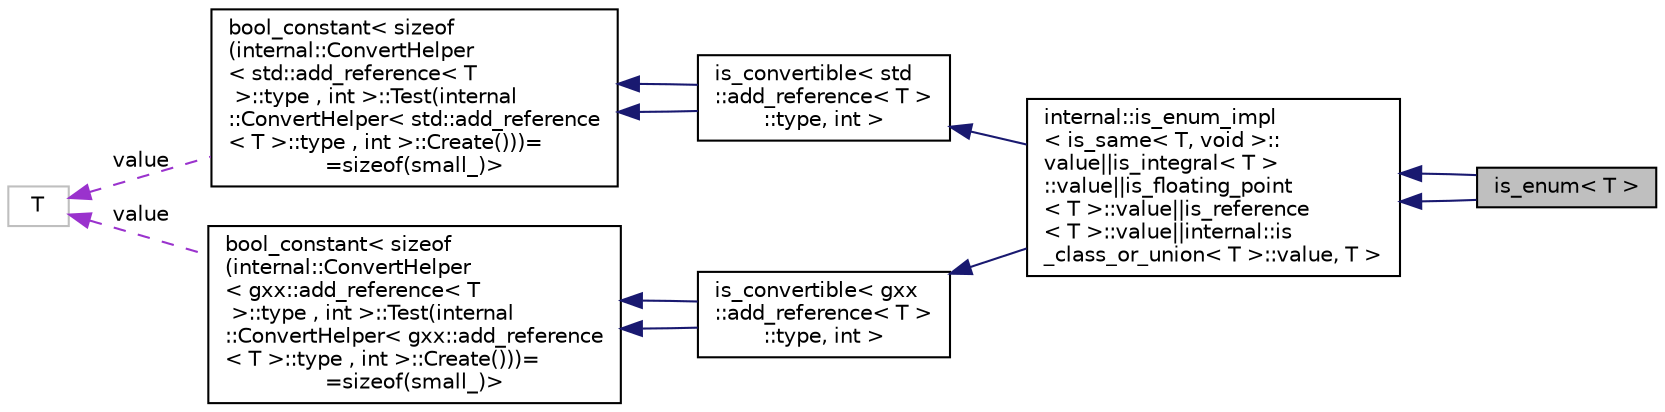 digraph "is_enum&lt; T &gt;"
{
  edge [fontname="Helvetica",fontsize="10",labelfontname="Helvetica",labelfontsize="10"];
  node [fontname="Helvetica",fontsize="10",shape=record];
  rankdir="LR";
  Node1 [label="is_enum\< T \>",height=0.2,width=0.4,color="black", fillcolor="grey75", style="filled", fontcolor="black"];
  Node2 -> Node1 [dir="back",color="midnightblue",fontsize="10",style="solid"];
  Node2 [label="internal::is_enum_impl\l\< is_same\< T, void \>::\lvalue\|\|is_integral\< T \>\l::value\|\|is_floating_point\l\< T \>::value\|\|is_reference\l\< T \>::value\|\|internal::is\l_class_or_union\< T \>::value, T \>",height=0.2,width=0.4,color="black", fillcolor="white", style="filled",URL="$structinternal_1_1is__enum__impl.html"];
  Node3 -> Node2 [dir="back",color="midnightblue",fontsize="10",style="solid"];
  Node3 [label="is_convertible\< std\l::add_reference\< T \>\l::type, int \>",height=0.2,width=0.4,color="black", fillcolor="white", style="filled",URL="$structis__convertible.html"];
  Node4 -> Node3 [dir="back",color="midnightblue",fontsize="10",style="solid"];
  Node4 [label="bool_constant\< sizeof\l(internal::ConvertHelper\l\< std::add_reference\< T\l \>::type , int  \>::Test(internal\l::ConvertHelper\< std::add_reference\l\< T \>::type , int  \>::Create()))=\l=sizeof(small_)\>",height=0.2,width=0.4,color="black", fillcolor="white", style="filled",URL="$structintegral__constant.html"];
  Node5 -> Node4 [dir="back",color="darkorchid3",fontsize="10",style="dashed",label=" value" ];
  Node5 [label="T",height=0.2,width=0.4,color="grey75", fillcolor="white", style="filled"];
  Node4 -> Node3 [dir="back",color="midnightblue",fontsize="10",style="solid"];
  Node6 -> Node2 [dir="back",color="midnightblue",fontsize="10",style="solid"];
  Node6 [label="is_convertible\< gxx\l::add_reference\< T \>\l::type, int \>",height=0.2,width=0.4,color="black", fillcolor="white", style="filled",URL="$structis__convertible.html"];
  Node7 -> Node6 [dir="back",color="midnightblue",fontsize="10",style="solid"];
  Node7 [label="bool_constant\< sizeof\l(internal::ConvertHelper\l\< gxx::add_reference\< T\l \>::type , int  \>::Test(internal\l::ConvertHelper\< gxx::add_reference\l\< T \>::type , int  \>::Create()))=\l=sizeof(small_)\>",height=0.2,width=0.4,color="black", fillcolor="white", style="filled",URL="$structintegral__constant.html"];
  Node5 -> Node7 [dir="back",color="darkorchid3",fontsize="10",style="dashed",label=" value" ];
  Node7 -> Node6 [dir="back",color="midnightblue",fontsize="10",style="solid"];
  Node2 -> Node1 [dir="back",color="midnightblue",fontsize="10",style="solid"];
}
